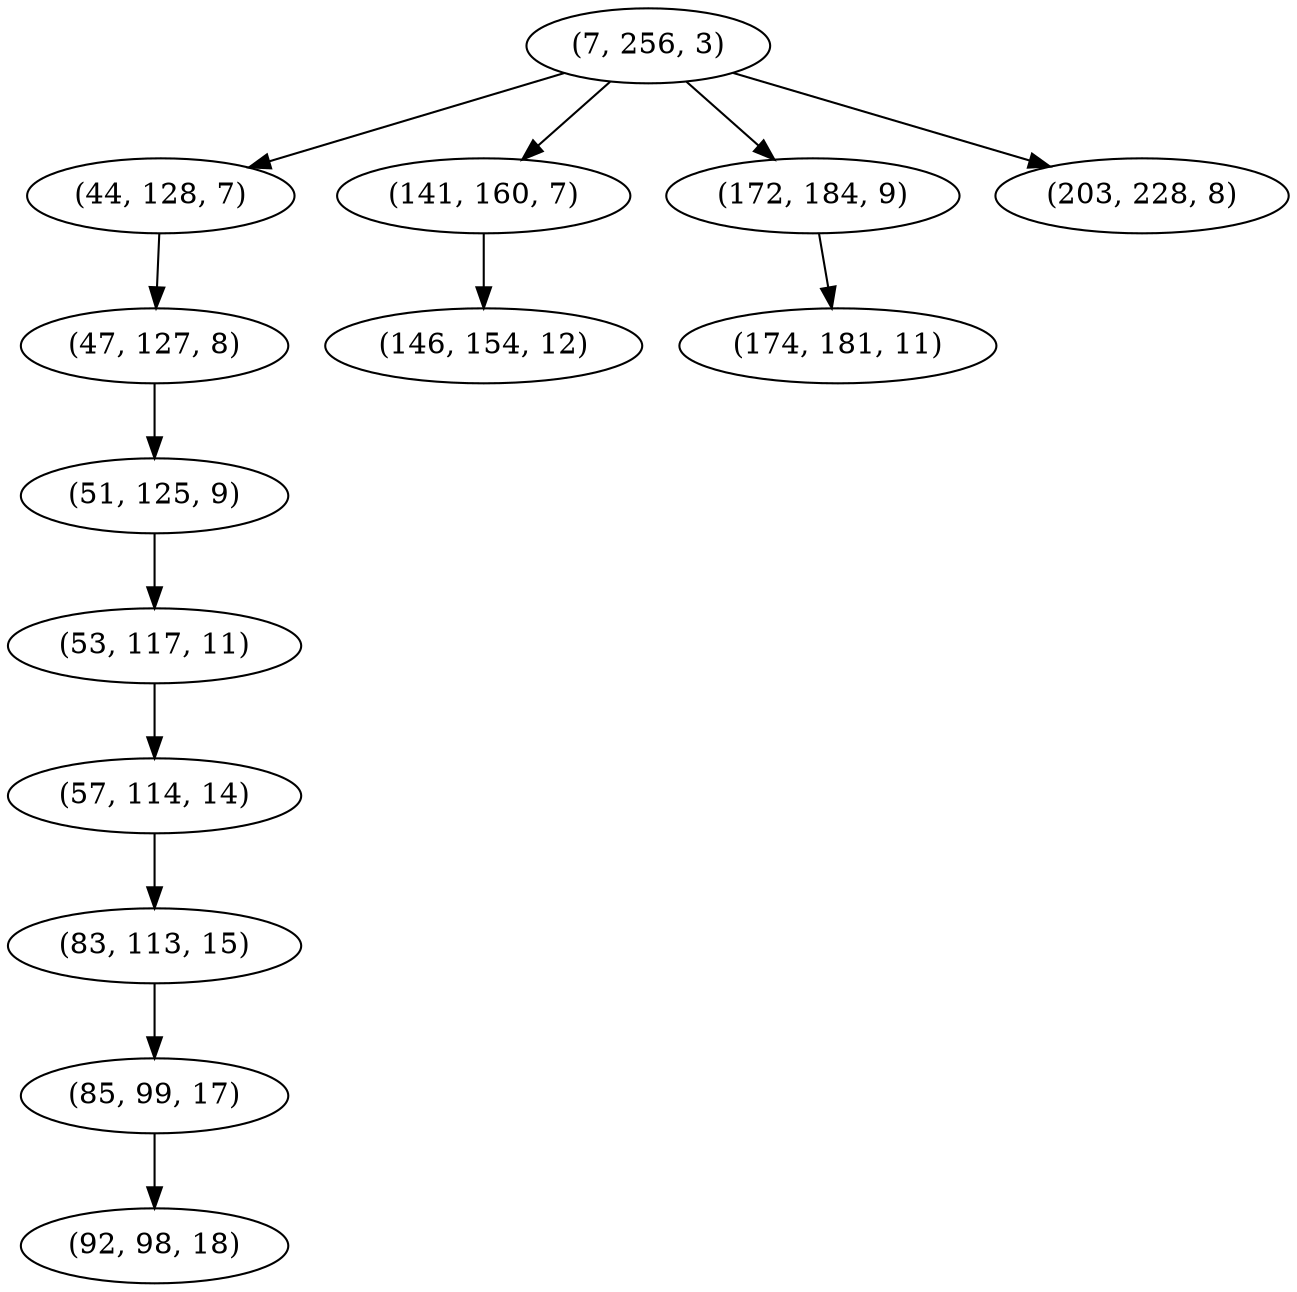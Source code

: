digraph tree {
    "(7, 256, 3)";
    "(44, 128, 7)";
    "(47, 127, 8)";
    "(51, 125, 9)";
    "(53, 117, 11)";
    "(57, 114, 14)";
    "(83, 113, 15)";
    "(85, 99, 17)";
    "(92, 98, 18)";
    "(141, 160, 7)";
    "(146, 154, 12)";
    "(172, 184, 9)";
    "(174, 181, 11)";
    "(203, 228, 8)";
    "(7, 256, 3)" -> "(44, 128, 7)";
    "(7, 256, 3)" -> "(141, 160, 7)";
    "(7, 256, 3)" -> "(172, 184, 9)";
    "(7, 256, 3)" -> "(203, 228, 8)";
    "(44, 128, 7)" -> "(47, 127, 8)";
    "(47, 127, 8)" -> "(51, 125, 9)";
    "(51, 125, 9)" -> "(53, 117, 11)";
    "(53, 117, 11)" -> "(57, 114, 14)";
    "(57, 114, 14)" -> "(83, 113, 15)";
    "(83, 113, 15)" -> "(85, 99, 17)";
    "(85, 99, 17)" -> "(92, 98, 18)";
    "(141, 160, 7)" -> "(146, 154, 12)";
    "(172, 184, 9)" -> "(174, 181, 11)";
}
